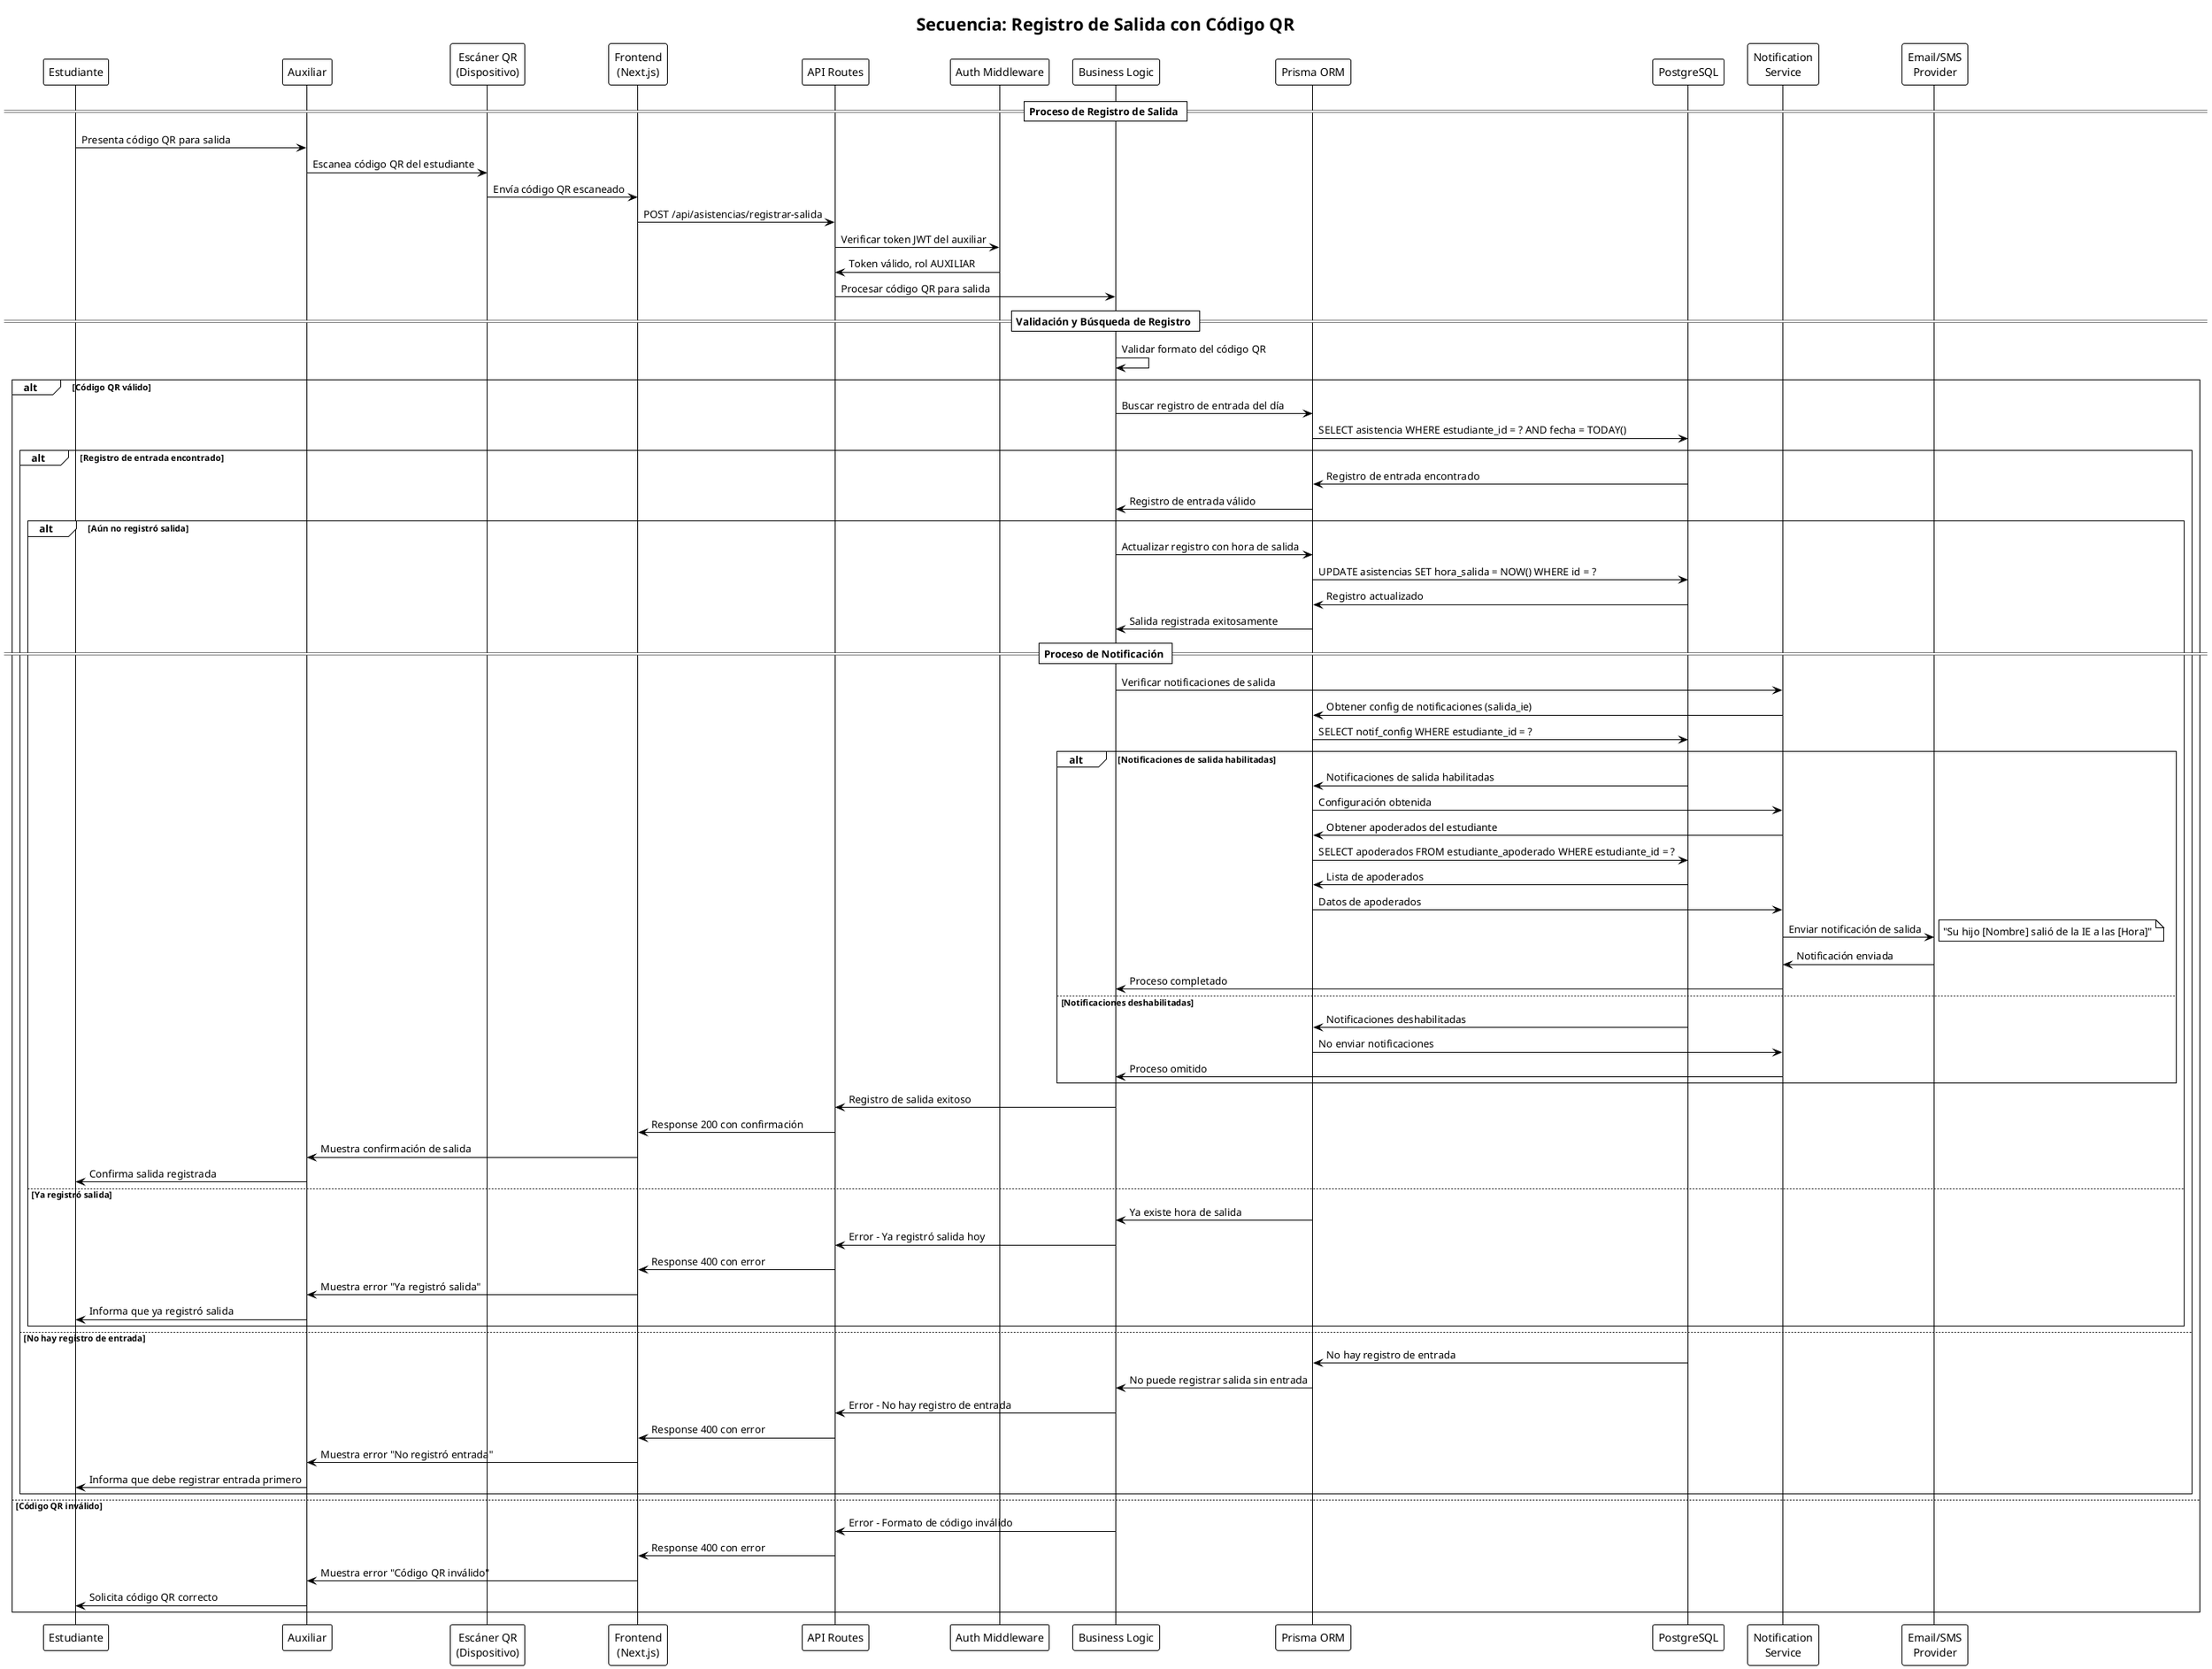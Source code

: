 @startuml
!theme plain
title Secuencia: Registro de Salida con Código QR

participant "Estudiante" as E
participant "Auxiliar" as AUX
participant "Escáner QR\n(Dispositivo)" as QR
participant "Frontend\n(Next.js)" as F
participant "API Routes" as API
participant "Auth Middleware" as Auth
participant "Business Logic" as BL
participant "Prisma ORM" as P
participant "PostgreSQL" as DB
participant "Notification\nService" as NS
participant "Email/SMS\nProvider" as ESP

== Proceso de Registro de Salida ==

E -> AUX: Presenta código QR para salida
AUX -> QR: Escanea código QR del estudiante
QR -> F: Envía código QR escaneado
F -> API: POST /api/asistencias/registrar-salida
API -> Auth: Verificar token JWT del auxiliar
Auth -> API: Token válido, rol AUXILIAR
API -> BL: Procesar código QR para salida

== Validación y Búsqueda de Registro ==

BL -> BL: Validar formato del código QR

alt Código QR válido
    BL -> P: Buscar registro de entrada del día
    P -> DB: SELECT asistencia WHERE estudiante_id = ? AND fecha = TODAY()
    
    alt Registro de entrada encontrado
        DB -> P: Registro de entrada encontrado
        P -> BL: Registro de entrada válido
        
        alt Aún no registró salida
            BL -> P: Actualizar registro con hora de salida
            P -> DB: UPDATE asistencias SET hora_salida = NOW() WHERE id = ?
            DB -> P: Registro actualizado
            P -> BL: Salida registrada exitosamente
            
            == Proceso de Notificación ==
            
            BL -> NS: Verificar notificaciones de salida
            NS -> P: Obtener config de notificaciones (salida_ie)
            P -> DB: SELECT notif_config WHERE estudiante_id = ?
            
            alt Notificaciones de salida habilitadas
                DB -> P: Notificaciones de salida habilitadas
                P -> NS: Configuración obtenida
                NS -> P: Obtener apoderados del estudiante
                P -> DB: SELECT apoderados FROM estudiante_apoderado WHERE estudiante_id = ?
                DB -> P: Lista de apoderados
                P -> NS: Datos de apoderados
                NS -> ESP: Enviar notificación de salida
                note right: "Su hijo [Nombre] salió de la IE a las [Hora]"
                ESP -> NS: Notificación enviada
                NS -> BL: Proceso completado
            else Notificaciones deshabilitadas
                DB -> P: Notificaciones deshabilitadas
                P -> NS: No enviar notificaciones
                NS -> BL: Proceso omitido
            end
            
            BL -> API: Registro de salida exitoso
            API -> F: Response 200 con confirmación
            F -> AUX: Muestra confirmación de salida
            AUX -> E: Confirma salida registrada
            
        else Ya registró salida
            P -> BL: Ya existe hora de salida
            BL -> API: Error - Ya registró salida hoy
            API -> F: Response 400 con error
            F -> AUX: Muestra error "Ya registró salida"
            AUX -> E: Informa que ya registró salida
        end
        
    else No hay registro de entrada
        DB -> P: No hay registro de entrada
        P -> BL: No puede registrar salida sin entrada
        BL -> API: Error - No hay registro de entrada
        API -> F: Response 400 con error
        F -> AUX: Muestra error "No registró entrada"
        AUX -> E: Informa que debe registrar entrada primero
    end
    
else Código QR inválido
    BL -> API: Error - Formato de código inválido
    API -> F: Response 400 con error
    F -> AUX: Muestra error "Código QR inválido"
    AUX -> E: Solicita código QR correcto
end

@enduml
